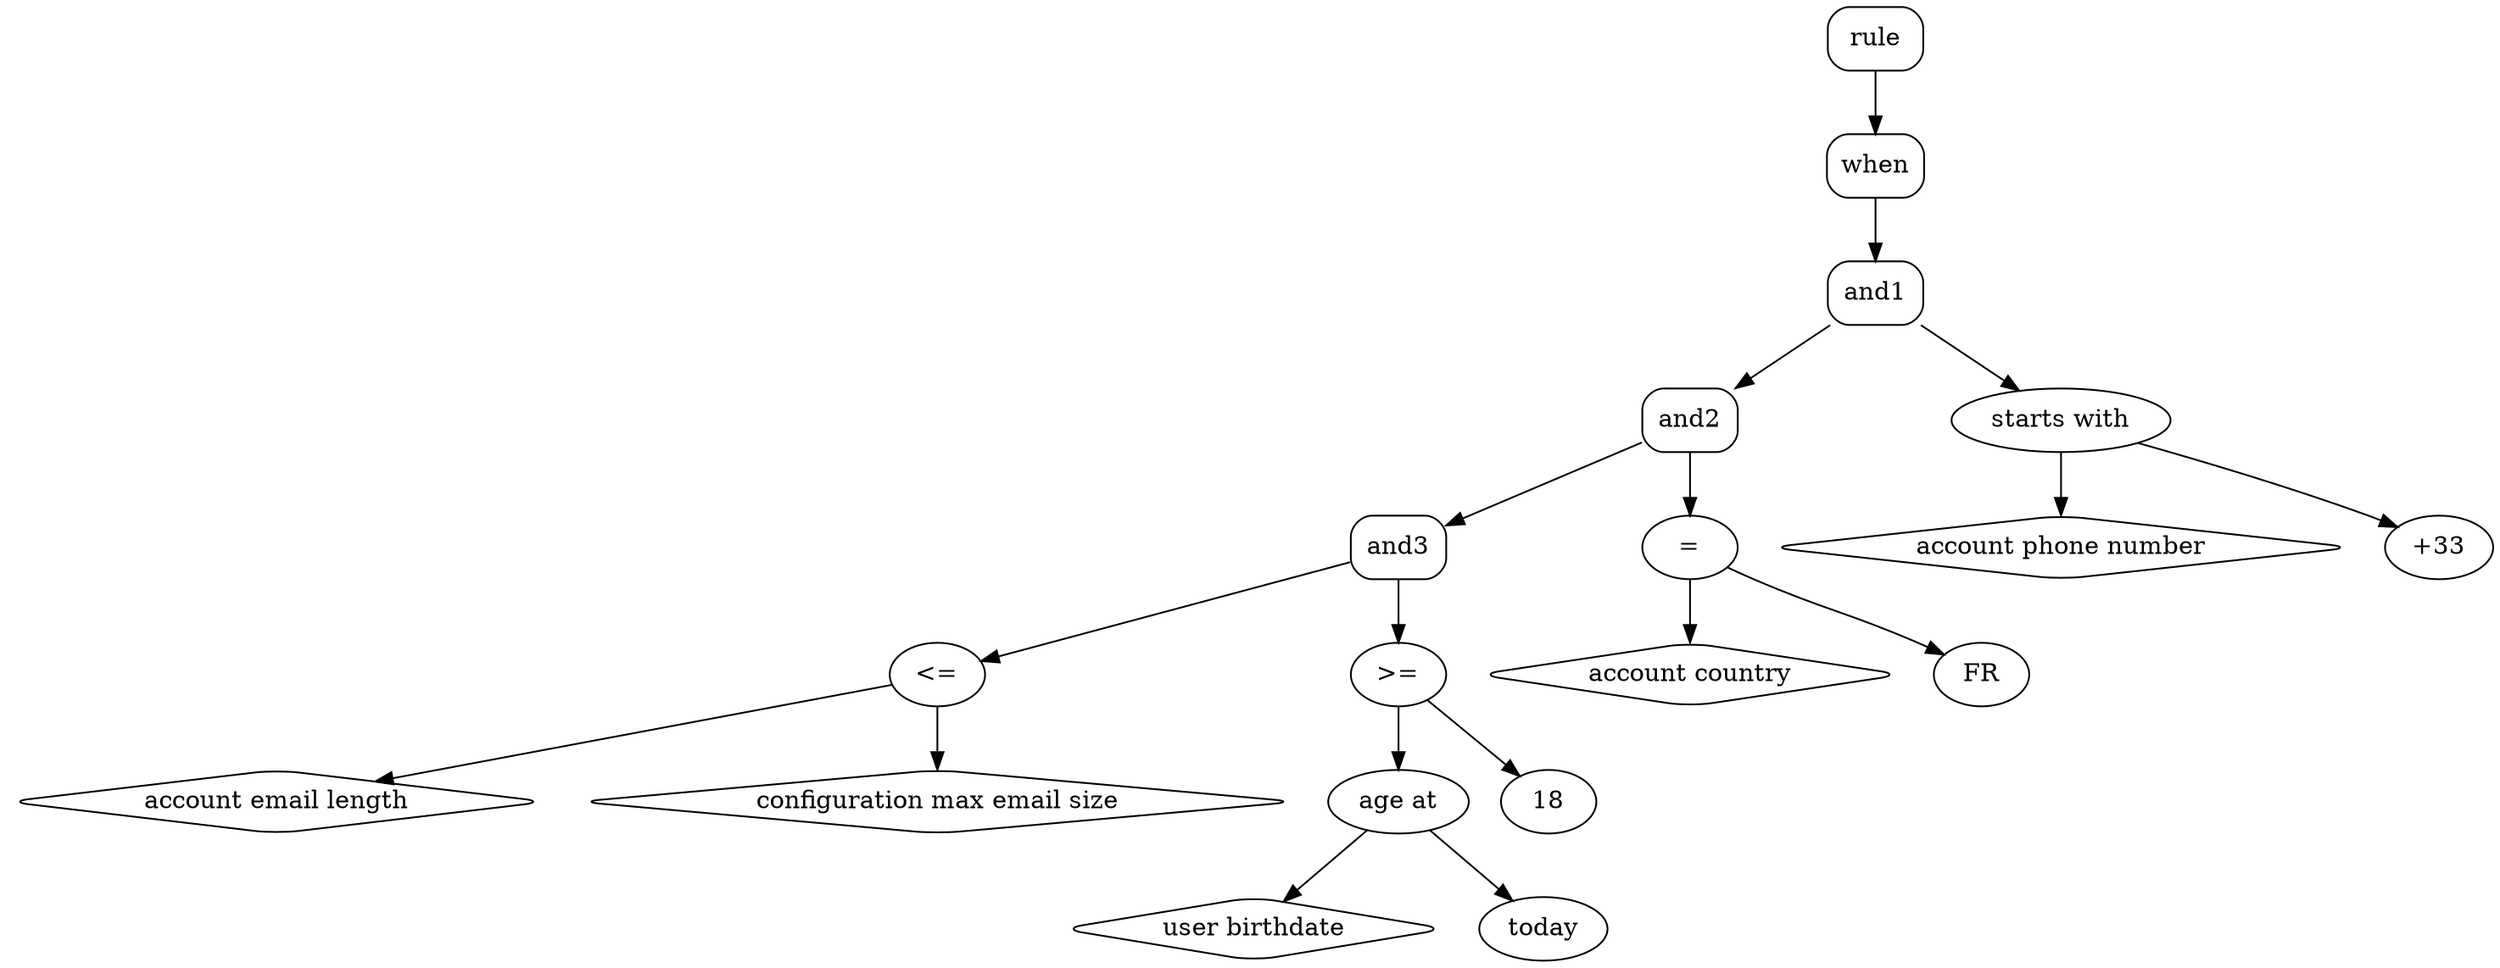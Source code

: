 digraph {
    node [style=rounded]

    rule [shape=box]
    when [shape=box]
    and1 [shape=box]
    and2 [shape=box]
    and3 [shape=box]
    "account phone number" [shape=diamond]
    "account country" [shape=diamond]
    "account email length" [shape=diamond]
    "configuration max email size" [shape=diamond]
    "user birthdate" [shape=diamond]

    rule -> when;

    when -> and1;

    and1 -> "starts with";
    "starts with" -> "account phone number";
    "starts with" -> "+33";
    and1 -> and2;

    and2 -> "=";
    "=" -> "account country";
    "=" -> "FR";
    and2 -> and3;

    and3 -> "<=";
    "<=" -> "account email length";
    "<=" -> "configuration max email size";
    and3 -> ">=";
    ">=" -> "age at";
    ">=" -> "18";
    "age at" -> "user birthdate";
    "age at" -> "today"
}
